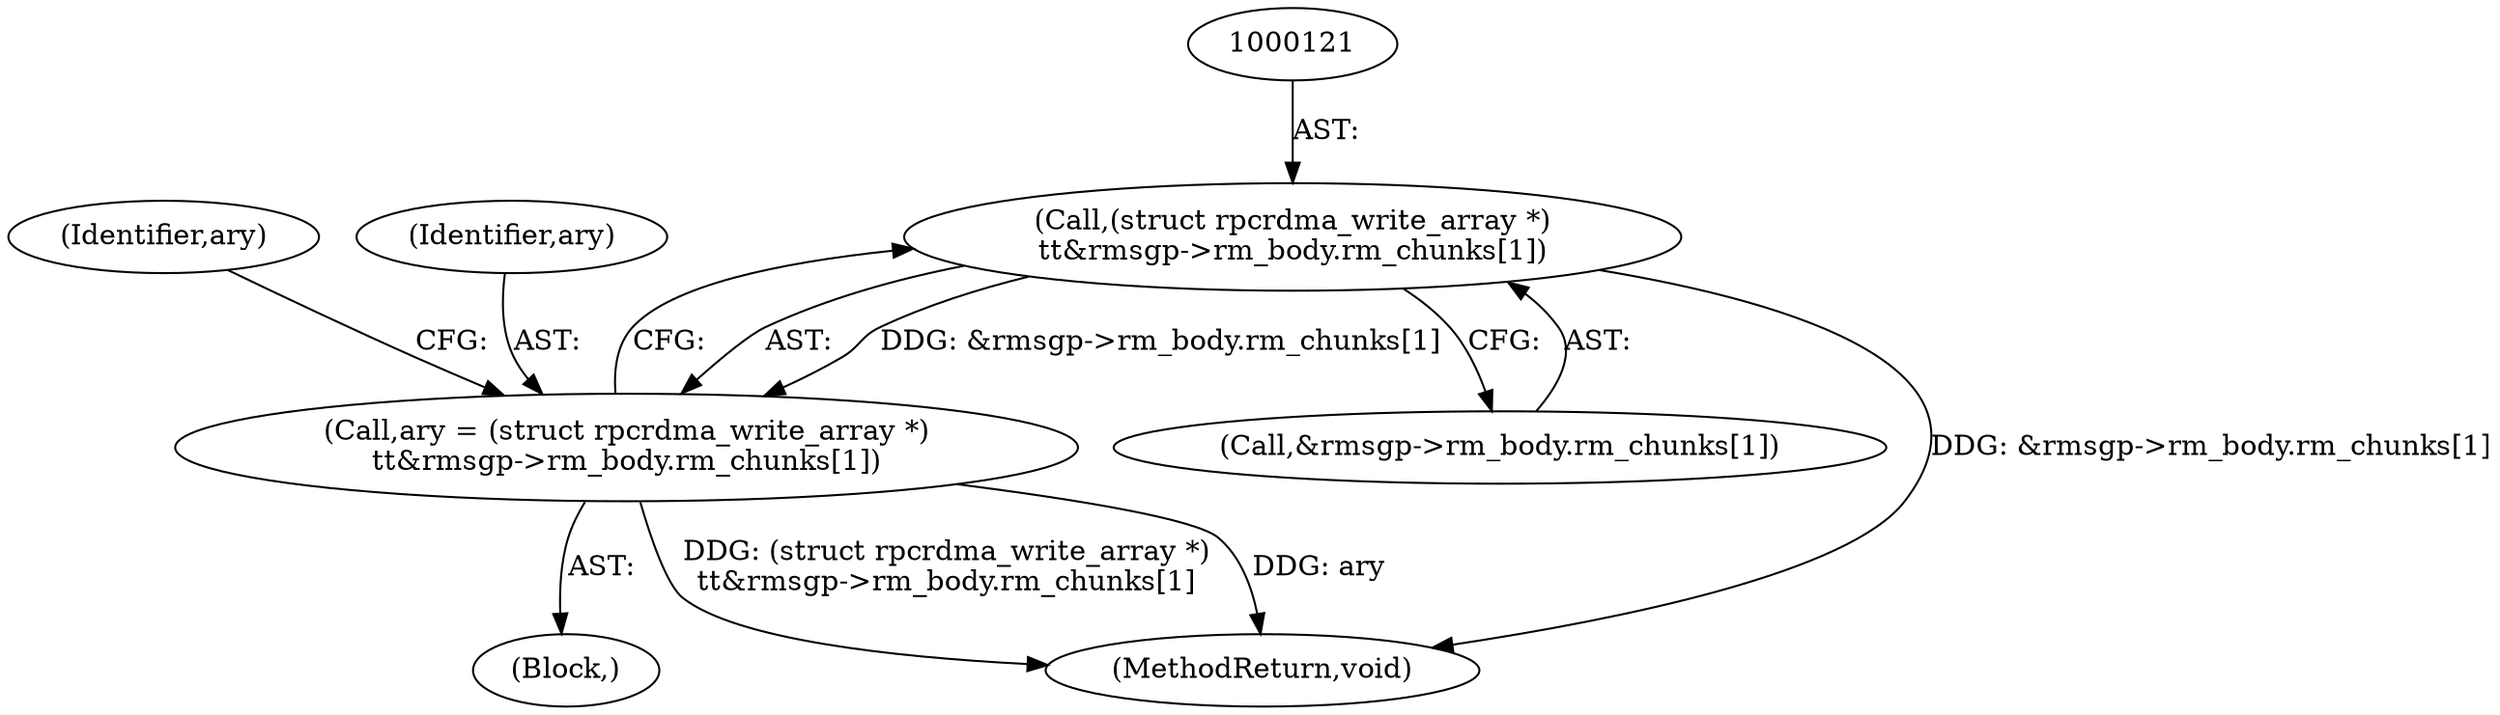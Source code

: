 digraph "1_linux_c70422f760c120480fee4de6c38804c72aa26bc1_27@array" {
"1000120" [label="(Call,(struct rpcrdma_write_array *)\n\t\t&rmsgp->rm_body.rm_chunks[1])"];
"1000118" [label="(Call,ary = (struct rpcrdma_write_array *)\n\t\t&rmsgp->rm_body.rm_chunks[1])"];
"1000122" [label="(Call,&rmsgp->rm_body.rm_chunks[1])"];
"1000163" [label="(MethodReturn,void)"];
"1000132" [label="(Identifier,ary)"];
"1000118" [label="(Call,ary = (struct rpcrdma_write_array *)\n\t\t&rmsgp->rm_body.rm_chunks[1])"];
"1000107" [label="(Block,)"];
"1000119" [label="(Identifier,ary)"];
"1000120" [label="(Call,(struct rpcrdma_write_array *)\n\t\t&rmsgp->rm_body.rm_chunks[1])"];
"1000120" -> "1000118"  [label="AST: "];
"1000120" -> "1000122"  [label="CFG: "];
"1000121" -> "1000120"  [label="AST: "];
"1000122" -> "1000120"  [label="AST: "];
"1000118" -> "1000120"  [label="CFG: "];
"1000120" -> "1000163"  [label="DDG: &rmsgp->rm_body.rm_chunks[1]"];
"1000120" -> "1000118"  [label="DDG: &rmsgp->rm_body.rm_chunks[1]"];
"1000118" -> "1000107"  [label="AST: "];
"1000119" -> "1000118"  [label="AST: "];
"1000132" -> "1000118"  [label="CFG: "];
"1000118" -> "1000163"  [label="DDG: ary"];
"1000118" -> "1000163"  [label="DDG: (struct rpcrdma_write_array *)\n\t\t&rmsgp->rm_body.rm_chunks[1]"];
}
